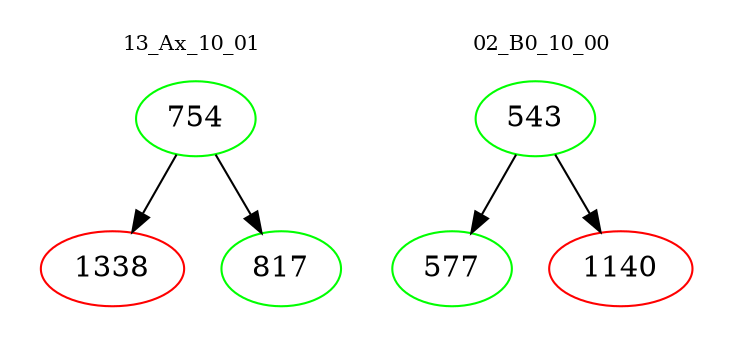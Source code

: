 digraph{
subgraph cluster_0 {
color = white
label = "13_Ax_10_01";
fontsize=10;
T0_754 [label="754", color="green"]
T0_754 -> T0_1338 [color="black"]
T0_1338 [label="1338", color="red"]
T0_754 -> T0_817 [color="black"]
T0_817 [label="817", color="green"]
}
subgraph cluster_1 {
color = white
label = "02_B0_10_00";
fontsize=10;
T1_543 [label="543", color="green"]
T1_543 -> T1_577 [color="black"]
T1_577 [label="577", color="green"]
T1_543 -> T1_1140 [color="black"]
T1_1140 [label="1140", color="red"]
}
}
